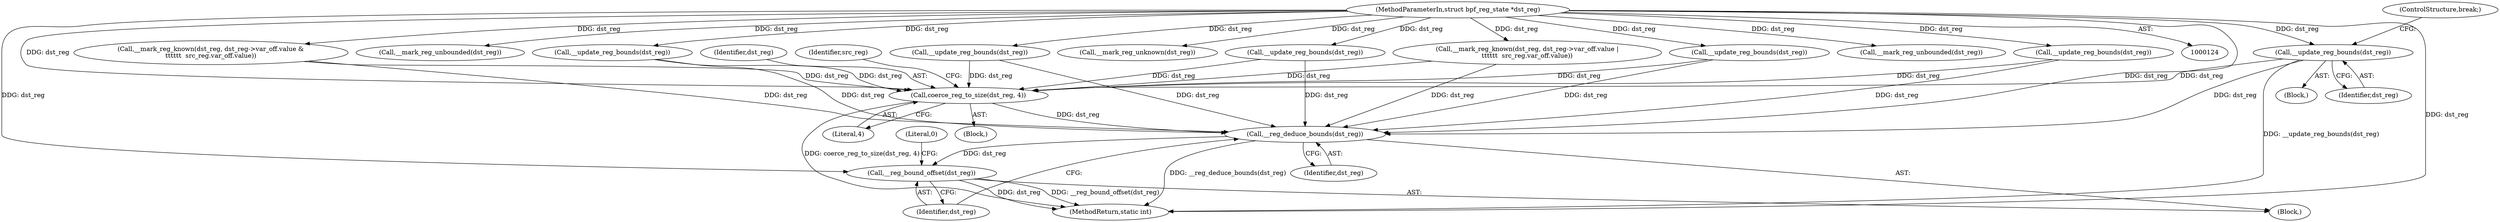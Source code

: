 digraph "0_linux_bb7f0f989ca7de1153bd128a40a71709e339fa03_0@pointer" {
"1000771" [label="(Call,__update_reg_bounds(dst_reg))"];
"1000127" [label="(MethodParameterIn,struct bpf_reg_state *dst_reg)"];
"1000790" [label="(Call,coerce_reg_to_size(dst_reg, 4))"];
"1000797" [label="(Call,__reg_deduce_bounds(dst_reg))"];
"1000799" [label="(Call,__reg_bound_offset(dst_reg))"];
"1000791" [label="(Identifier,dst_reg)"];
"1000418" [label="(Call,__mark_reg_unbounded(dst_reg))"];
"1000803" [label="(MethodReturn,static int)"];
"1000790" [label="(Call,coerce_reg_to_size(dst_reg, 4))"];
"1000553" [label="(Call,__update_reg_bounds(dst_reg))"];
"1000562" [label="(Call,__mark_reg_known(dst_reg, dst_reg->var_off.value |\n\t\t\t\t\t\t  src_reg.var_off.value))"];
"1000797" [label="(Call,__reg_deduce_bounds(dst_reg))"];
"1000404" [label="(Call,__update_reg_bounds(dst_reg))"];
"1000795" [label="(Identifier,src_reg)"];
"1000771" [label="(Call,__update_reg_bounds(dst_reg))"];
"1000802" [label="(Literal,0)"];
"1000214" [label="(Block,)"];
"1000798" [label="(Identifier,dst_reg)"];
"1000799" [label="(Call,__reg_bound_offset(dst_reg))"];
"1000208" [label="(Call,__mark_reg_unknown(dst_reg))"];
"1000800" [label="(Identifier,dst_reg)"];
"1000420" [label="(Call,__update_reg_bounds(dst_reg))"];
"1000792" [label="(Literal,4)"];
"1000716" [label="(Call,__update_reg_bounds(dst_reg))"];
"1000648" [label="(Call,__update_reg_bounds(dst_reg))"];
"1000773" [label="(ControlStructure,break;)"];
"1000129" [label="(Block,)"];
"1000402" [label="(Call,__mark_reg_unbounded(dst_reg))"];
"1000473" [label="(Call,__mark_reg_known(dst_reg, dst_reg->var_off.value &\n\t\t\t\t\t\t  src_reg.var_off.value))"];
"1000127" [label="(MethodParameterIn,struct bpf_reg_state *dst_reg)"];
"1000772" [label="(Identifier,dst_reg)"];
"1000789" [label="(Block,)"];
"1000771" -> "1000214"  [label="AST: "];
"1000771" -> "1000772"  [label="CFG: "];
"1000772" -> "1000771"  [label="AST: "];
"1000773" -> "1000771"  [label="CFG: "];
"1000771" -> "1000803"  [label="DDG: __update_reg_bounds(dst_reg)"];
"1000127" -> "1000771"  [label="DDG: dst_reg"];
"1000771" -> "1000790"  [label="DDG: dst_reg"];
"1000771" -> "1000797"  [label="DDG: dst_reg"];
"1000127" -> "1000124"  [label="AST: "];
"1000127" -> "1000803"  [label="DDG: dst_reg"];
"1000127" -> "1000208"  [label="DDG: dst_reg"];
"1000127" -> "1000402"  [label="DDG: dst_reg"];
"1000127" -> "1000404"  [label="DDG: dst_reg"];
"1000127" -> "1000418"  [label="DDG: dst_reg"];
"1000127" -> "1000420"  [label="DDG: dst_reg"];
"1000127" -> "1000473"  [label="DDG: dst_reg"];
"1000127" -> "1000553"  [label="DDG: dst_reg"];
"1000127" -> "1000562"  [label="DDG: dst_reg"];
"1000127" -> "1000648"  [label="DDG: dst_reg"];
"1000127" -> "1000716"  [label="DDG: dst_reg"];
"1000127" -> "1000790"  [label="DDG: dst_reg"];
"1000127" -> "1000797"  [label="DDG: dst_reg"];
"1000127" -> "1000799"  [label="DDG: dst_reg"];
"1000790" -> "1000789"  [label="AST: "];
"1000790" -> "1000792"  [label="CFG: "];
"1000791" -> "1000790"  [label="AST: "];
"1000792" -> "1000790"  [label="AST: "];
"1000795" -> "1000790"  [label="CFG: "];
"1000790" -> "1000803"  [label="DDG: coerce_reg_to_size(dst_reg, 4)"];
"1000553" -> "1000790"  [label="DDG: dst_reg"];
"1000716" -> "1000790"  [label="DDG: dst_reg"];
"1000473" -> "1000790"  [label="DDG: dst_reg"];
"1000648" -> "1000790"  [label="DDG: dst_reg"];
"1000420" -> "1000790"  [label="DDG: dst_reg"];
"1000404" -> "1000790"  [label="DDG: dst_reg"];
"1000562" -> "1000790"  [label="DDG: dst_reg"];
"1000790" -> "1000797"  [label="DDG: dst_reg"];
"1000797" -> "1000129"  [label="AST: "];
"1000797" -> "1000798"  [label="CFG: "];
"1000798" -> "1000797"  [label="AST: "];
"1000800" -> "1000797"  [label="CFG: "];
"1000797" -> "1000803"  [label="DDG: __reg_deduce_bounds(dst_reg)"];
"1000553" -> "1000797"  [label="DDG: dst_reg"];
"1000716" -> "1000797"  [label="DDG: dst_reg"];
"1000473" -> "1000797"  [label="DDG: dst_reg"];
"1000648" -> "1000797"  [label="DDG: dst_reg"];
"1000420" -> "1000797"  [label="DDG: dst_reg"];
"1000404" -> "1000797"  [label="DDG: dst_reg"];
"1000562" -> "1000797"  [label="DDG: dst_reg"];
"1000797" -> "1000799"  [label="DDG: dst_reg"];
"1000799" -> "1000129"  [label="AST: "];
"1000799" -> "1000800"  [label="CFG: "];
"1000800" -> "1000799"  [label="AST: "];
"1000802" -> "1000799"  [label="CFG: "];
"1000799" -> "1000803"  [label="DDG: dst_reg"];
"1000799" -> "1000803"  [label="DDG: __reg_bound_offset(dst_reg)"];
}
